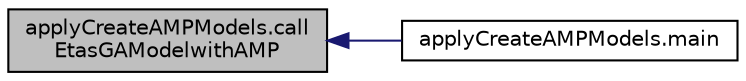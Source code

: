 digraph "applyCreateAMPModels.callEtasGAModelwithAMP"
{
  edge [fontname="Helvetica",fontsize="10",labelfontname="Helvetica",labelfontsize="10"];
  node [fontname="Helvetica",fontsize="10",shape=record];
  rankdir="LR";
  Node2 [label="applyCreateAMPModels.call\lEtasGAModelwithAMP",height=0.2,width=0.4,color="black", fillcolor="grey75", style="filled", fontcolor="black"];
  Node2 -> Node3 [dir="back",color="midnightblue",fontsize="10",style="solid",fontname="Helvetica"];
  Node3 [label="applyCreateAMPModels.main",height=0.2,width=0.4,color="black", fillcolor="white", style="filled",URL="$namespaceapply_create_a_m_p_models.html#a97988a79aa6236281d12488f40740402"];
}
